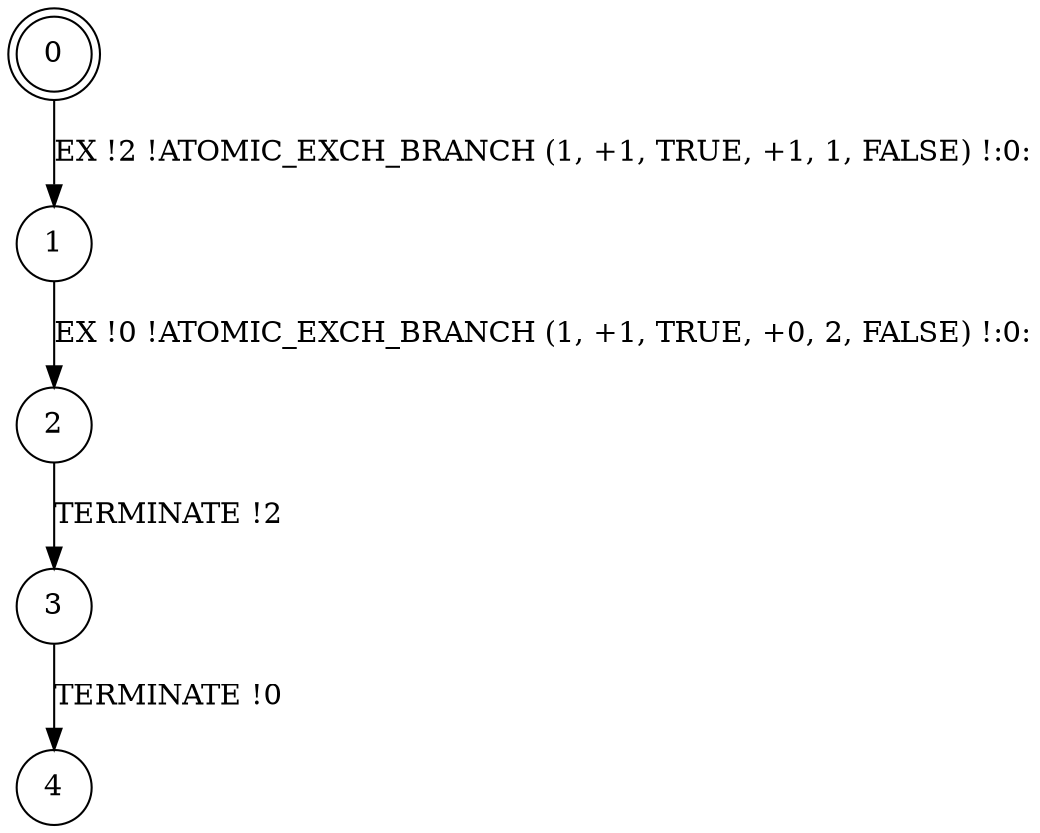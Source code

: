 digraph BCG {
size = "7, 10.5";
center = TRUE;
node [shape = circle];
0 [peripheries = 2];
0 -> 1 [label = "EX !2 !ATOMIC_EXCH_BRANCH (1, +1, TRUE, +1, 1, FALSE) !:0:"];
1 -> 2 [label = "EX !0 !ATOMIC_EXCH_BRANCH (1, +1, TRUE, +0, 2, FALSE) !:0:"];
2 -> 3 [label = "TERMINATE !2"];
3 -> 4 [label = "TERMINATE !0"];
}
